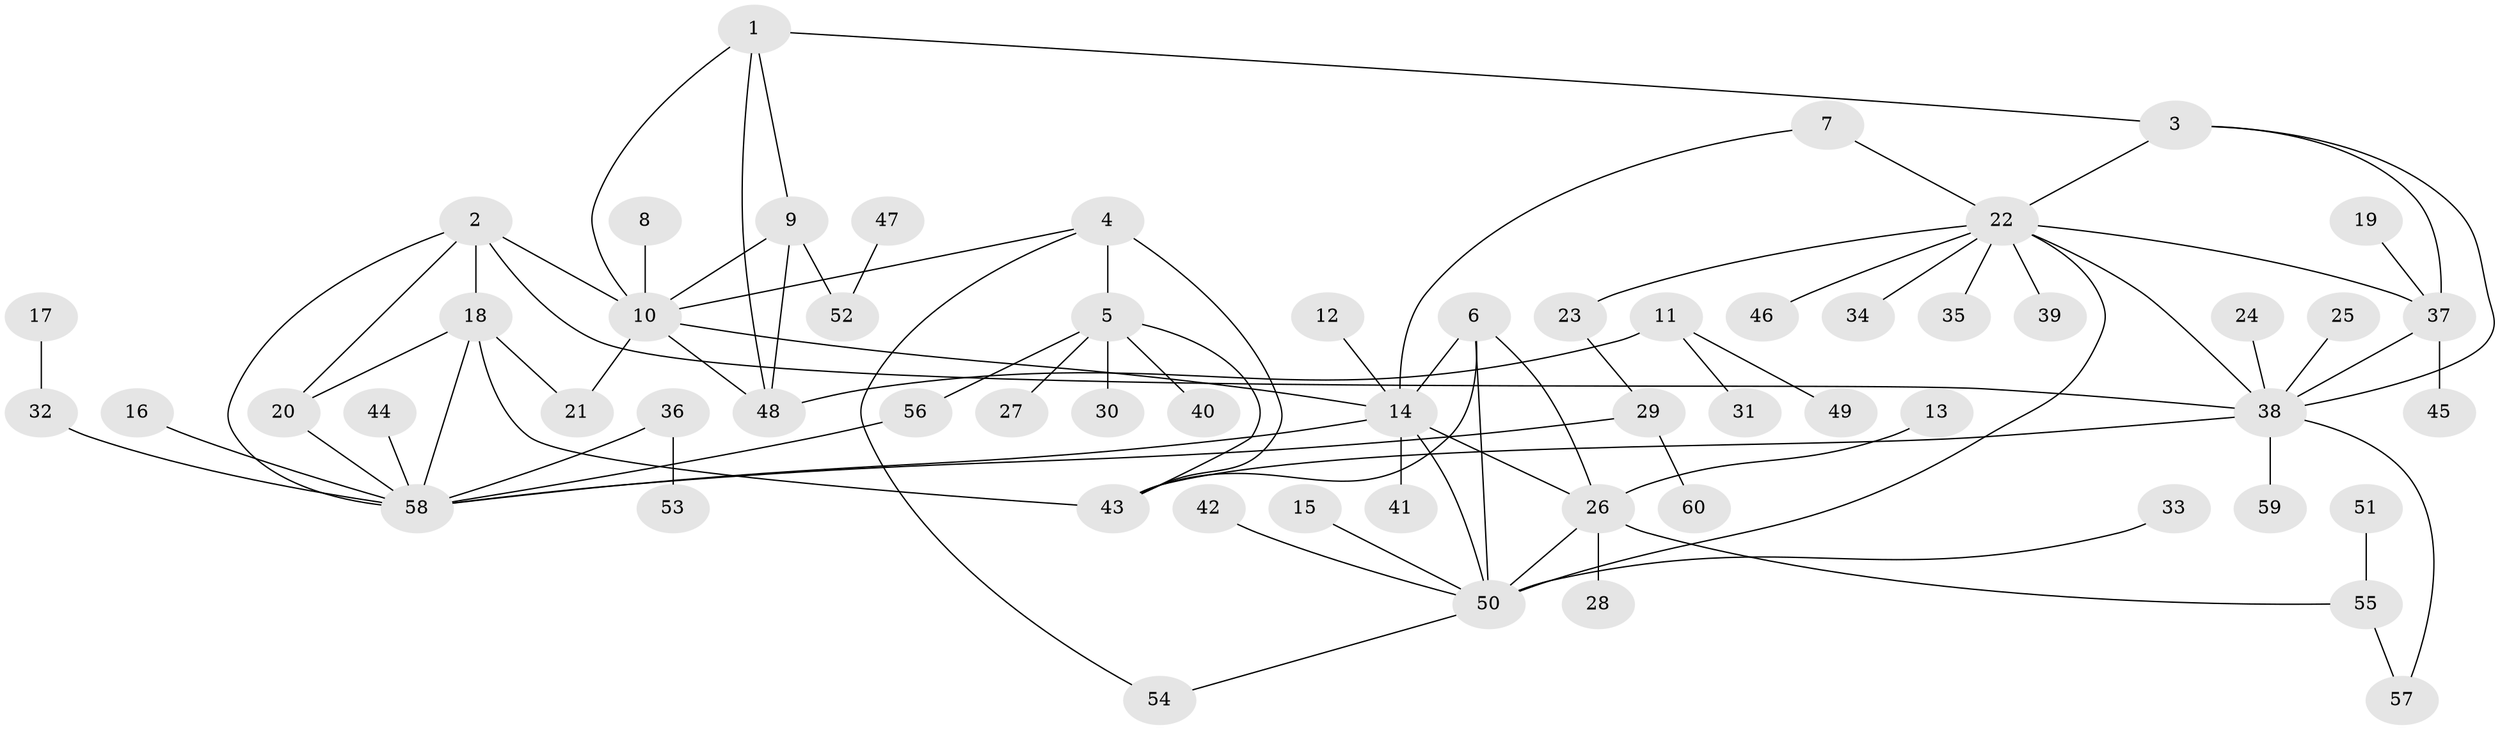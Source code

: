 // original degree distribution, {9: 0.03529411764705882, 5: 0.047058823529411764, 4: 0.07058823529411765, 6: 0.03529411764705882, 11: 0.023529411764705882, 10: 0.011764705882352941, 7: 0.023529411764705882, 2: 0.12941176470588237, 1: 0.5529411764705883, 3: 0.07058823529411765}
// Generated by graph-tools (version 1.1) at 2025/37/03/04/25 23:37:35]
// undirected, 60 vertices, 84 edges
graph export_dot {
  node [color=gray90,style=filled];
  1;
  2;
  3;
  4;
  5;
  6;
  7;
  8;
  9;
  10;
  11;
  12;
  13;
  14;
  15;
  16;
  17;
  18;
  19;
  20;
  21;
  22;
  23;
  24;
  25;
  26;
  27;
  28;
  29;
  30;
  31;
  32;
  33;
  34;
  35;
  36;
  37;
  38;
  39;
  40;
  41;
  42;
  43;
  44;
  45;
  46;
  47;
  48;
  49;
  50;
  51;
  52;
  53;
  54;
  55;
  56;
  57;
  58;
  59;
  60;
  1 -- 3 [weight=1.0];
  1 -- 9 [weight=1.0];
  1 -- 10 [weight=1.0];
  1 -- 48 [weight=1.0];
  2 -- 10 [weight=1.0];
  2 -- 18 [weight=1.0];
  2 -- 20 [weight=1.0];
  2 -- 38 [weight=1.0];
  2 -- 58 [weight=1.0];
  3 -- 22 [weight=1.0];
  3 -- 37 [weight=1.0];
  3 -- 38 [weight=1.0];
  4 -- 5 [weight=2.0];
  4 -- 10 [weight=1.0];
  4 -- 43 [weight=1.0];
  4 -- 54 [weight=1.0];
  5 -- 27 [weight=1.0];
  5 -- 30 [weight=1.0];
  5 -- 40 [weight=1.0];
  5 -- 43 [weight=2.0];
  5 -- 56 [weight=1.0];
  6 -- 14 [weight=1.0];
  6 -- 26 [weight=1.0];
  6 -- 43 [weight=1.0];
  6 -- 50 [weight=1.0];
  7 -- 14 [weight=1.0];
  7 -- 22 [weight=1.0];
  8 -- 10 [weight=1.0];
  9 -- 10 [weight=1.0];
  9 -- 48 [weight=1.0];
  9 -- 52 [weight=1.0];
  10 -- 14 [weight=1.0];
  10 -- 21 [weight=1.0];
  10 -- 48 [weight=1.0];
  11 -- 31 [weight=1.0];
  11 -- 48 [weight=1.0];
  11 -- 49 [weight=1.0];
  12 -- 14 [weight=1.0];
  13 -- 26 [weight=1.0];
  14 -- 26 [weight=1.0];
  14 -- 41 [weight=1.0];
  14 -- 50 [weight=1.0];
  14 -- 58 [weight=1.0];
  15 -- 50 [weight=1.0];
  16 -- 58 [weight=1.0];
  17 -- 32 [weight=1.0];
  18 -- 20 [weight=1.0];
  18 -- 21 [weight=1.0];
  18 -- 43 [weight=1.0];
  18 -- 58 [weight=1.0];
  19 -- 37 [weight=1.0];
  20 -- 58 [weight=1.0];
  22 -- 23 [weight=1.0];
  22 -- 34 [weight=1.0];
  22 -- 35 [weight=1.0];
  22 -- 37 [weight=1.0];
  22 -- 38 [weight=1.0];
  22 -- 39 [weight=1.0];
  22 -- 46 [weight=1.0];
  22 -- 50 [weight=1.0];
  23 -- 29 [weight=1.0];
  24 -- 38 [weight=1.0];
  25 -- 38 [weight=1.0];
  26 -- 28 [weight=1.0];
  26 -- 50 [weight=1.0];
  26 -- 55 [weight=1.0];
  29 -- 58 [weight=1.0];
  29 -- 60 [weight=1.0];
  32 -- 58 [weight=1.0];
  33 -- 50 [weight=1.0];
  36 -- 53 [weight=1.0];
  36 -- 58 [weight=1.0];
  37 -- 38 [weight=1.0];
  37 -- 45 [weight=1.0];
  38 -- 43 [weight=1.0];
  38 -- 57 [weight=1.0];
  38 -- 59 [weight=1.0];
  42 -- 50 [weight=1.0];
  44 -- 58 [weight=1.0];
  47 -- 52 [weight=1.0];
  50 -- 54 [weight=1.0];
  51 -- 55 [weight=1.0];
  55 -- 57 [weight=1.0];
  56 -- 58 [weight=1.0];
}

